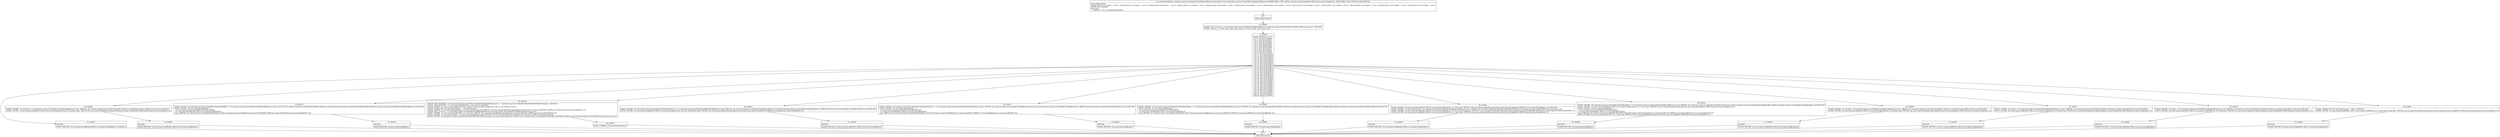 digraph "CFG forandroidx.emoji2.text.flatbuffer.FlexBuffers.Reference.toString(Ljava\/lang\/StringBuilder;)Ljava\/lang\/StringBuilder;" {
Node_29 [shape=record,label="{29\:\ ?|MTH_ENTER_BLOCK\l}"];
Node_31 [shape=record,label="{31\:\ 0x0000|0x0000: IGET  (r0 I:int) = (r3 I:androidx.emoji2.text.flatbuffer.FlexBuffers$Reference) androidx.emoji2.text.flatbuffer.FlexBuffers.Reference.type int  (LINE:580)\l0x0002: CONST  (r1 I:??[int, float, short, byte, char]) = (34 ??[int, float, short, byte, char]) \l}"];
Node_32 [shape=record,label="{32\:\ 0x0004|0x0004: SWITCH  (r0 I:??)\l case 0: goto B:56:0x0081\l case 1: goto B:54:0x0079\l case 2: goto B:52:0x0071\l case 3: goto B:50:0x0069\l case 4: goto B:48:0x005a\l case 5: goto B:46:0x004c\l case 6: goto B:54:0x0079\l case 7: goto B:52:0x0071\l case 8: goto B:50:0x0069\l case 9: goto B:44:0x0043\l case 10: goto B:42:0x003a\l case 11: goto B:40:0x0032\l case 12: goto B:40:0x0032\l case 13: goto B:40:0x0032\l case 14: goto B:40:0x0032\l case 15: goto B:40:0x0032\l case 16: goto B:38:0x0019\l case 17: goto B:38:0x0019\l case 18: goto B:38:0x0019\l case 19: goto B:38:0x0019\l case 20: goto B:38:0x0019\l case 21: goto B:38:0x0019\l case 22: goto B:38:0x0019\l case 23: goto B:38:0x0019\l case 24: goto B:38:0x0019\l case 25: goto B:36:0x0010\l case 26: goto B:34:0x0008\l case 27: goto B:33:0x0007\l case 28: goto B:33:0x0007\l case 29: goto B:33:0x0007\l case 30: goto B:33:0x0007\l case 31: goto B:33:0x0007\l case 32: goto B:33:0x0007\l case 33: goto B:33:0x0007\l case 34: goto B:33:0x0007\l case 35: goto B:33:0x0007\l case 36: goto B:40:0x0032\l default: goto B:33:0x0007 \l}"];
Node_33 [shape=record,label="{33\:\ 0x0007|RETURN\l|0x0007: RETURN  (r4 I:java.lang.StringBuilder A[D('sb' java.lang.StringBuilder)])  (LINE:623)\l}"];
Node_30 [shape=record,label="{30\:\ ?|MTH_EXIT_BLOCK\l}"];
Node_34 [shape=record,label="{34\:\ 0x0008|0x0008: INVOKE  (r0 I:boolean) = (r3 I:androidx.emoji2.text.flatbuffer.FlexBuffers$Reference) type: VIRTUAL call: androidx.emoji2.text.flatbuffer.FlexBuffers.Reference.asBoolean():boolean A[MD:():boolean (m)] (LINE:603)\l0x000c: INVOKE  (r4 I:java.lang.StringBuilder A[D('sb' java.lang.StringBuilder)]), (r0 I:boolean) type: VIRTUAL call: java.lang.StringBuilder.append(boolean):java.lang.StringBuilder A[MD:(boolean):java.lang.StringBuilder (c)]\l}"];
Node_35 [shape=record,label="{35\:\ 0x000f|RETURN\l|0x000f: RETURN  (r4 I:java.lang.StringBuilder A[D('sb' java.lang.StringBuilder)]) \l}"];
Node_36 [shape=record,label="{36\:\ 0x0010|0x0010: INVOKE  (r0 I:androidx.emoji2.text.flatbuffer.FlexBuffers$Blob) = (r3 I:androidx.emoji2.text.flatbuffer.FlexBuffers$Reference) type: VIRTUAL call: androidx.emoji2.text.flatbuffer.FlexBuffers.Reference.asBlob():androidx.emoji2.text.flatbuffer.FlexBuffers$Blob A[MD:():androidx.emoji2.text.flatbuffer.FlexBuffers$Blob (m)] (LINE:601)\l0x0014: INVOKE  (r0 I:java.lang.StringBuilder) = \l  (r0 I:androidx.emoji2.text.flatbuffer.FlexBuffers$Blob)\l  (r4 I:java.lang.StringBuilder A[D('sb' java.lang.StringBuilder)])\l type: VIRTUAL call: androidx.emoji2.text.flatbuffer.FlexBuffers.Blob.toString(java.lang.StringBuilder):java.lang.StringBuilder A[MD:(java.lang.StringBuilder):java.lang.StringBuilder (m)]\l}"];
Node_37 [shape=record,label="{37\:\ 0x0018|RETURN\l|0x0018: RETURN  (r0 I:java.lang.StringBuilder) \l}"];
Node_38 [shape=record,label="{38\:\ 0x0019|0x0019: NEW_INSTANCE  (r0 I:androidx.emoji2.text.flatbuffer.FlexBuffers$FlexBufferException) =  androidx.emoji2.text.flatbuffer.FlexBuffers$FlexBufferException  (LINE:621)\l0x001b: NEW_INSTANCE  (r1 I:java.lang.StringBuilder) =  java.lang.StringBuilder \l0x001d: INVOKE  (r1 I:java.lang.StringBuilder) type: DIRECT call: java.lang.StringBuilder.\<init\>():void A[MD:():void (c)]\l0x0020: CONST_STR  (r2 I:java.lang.String) =  \"not_implemented:\" \l0x0022: INVOKE  (r1 I:java.lang.StringBuilder), (r2 I:java.lang.String) type: VIRTUAL call: java.lang.StringBuilder.append(java.lang.String):java.lang.StringBuilder A[MD:(java.lang.String):java.lang.StringBuilder (c)]\l0x0025: IGET  (r2 I:int) = (r3 I:androidx.emoji2.text.flatbuffer.FlexBuffers$Reference) androidx.emoji2.text.flatbuffer.FlexBuffers.Reference.type int \l0x0027: INVOKE  (r1 I:java.lang.StringBuilder), (r2 I:int) type: VIRTUAL call: java.lang.StringBuilder.append(int):java.lang.StringBuilder A[MD:(int):java.lang.StringBuilder (c)]\l0x002a: INVOKE  (r1 I:java.lang.String) = (r1 I:java.lang.StringBuilder) type: VIRTUAL call: java.lang.StringBuilder.toString():java.lang.String A[MD:():java.lang.String (c)]\l0x002e: INVOKE  (r0 I:androidx.emoji2.text.flatbuffer.FlexBuffers$FlexBufferException), (r1 I:java.lang.String) type: DIRECT call: androidx.emoji2.text.flatbuffer.FlexBuffers.FlexBufferException.\<init\>(java.lang.String):void A[MD:(java.lang.String):void (m)]\l}"];
Node_39 [shape=record,label="{39\:\ 0x0031|0x0031: THROW  (r0 I:java.lang.Throwable) \l}"];
Node_40 [shape=record,label="{40\:\ 0x0032|0x0032: INVOKE  (r0 I:androidx.emoji2.text.flatbuffer.FlexBuffers$Vector) = (r3 I:androidx.emoji2.text.flatbuffer.FlexBuffers$Reference) type: VIRTUAL call: androidx.emoji2.text.flatbuffer.FlexBuffers.Reference.asVector():androidx.emoji2.text.flatbuffer.FlexBuffers$Vector A[MD:():androidx.emoji2.text.flatbuffer.FlexBuffers$Vector (m)] (LINE:610)\l0x0036: INVOKE  (r4 I:java.lang.StringBuilder A[D('sb' java.lang.StringBuilder)]), (r0 I:java.lang.Object) type: VIRTUAL call: java.lang.StringBuilder.append(java.lang.Object):java.lang.StringBuilder A[MD:(java.lang.Object):java.lang.StringBuilder (c)]\l}"];
Node_41 [shape=record,label="{41\:\ 0x0039|RETURN\l|0x0039: RETURN  (r4 I:java.lang.StringBuilder A[D('sb' java.lang.StringBuilder)]) \l}"];
Node_42 [shape=record,label="{42\:\ 0x003a|0x003a: INVOKE  (r0 I:androidx.emoji2.text.flatbuffer.FlexBuffers$Vector) = (r3 I:androidx.emoji2.text.flatbuffer.FlexBuffers$Reference) type: VIRTUAL call: androidx.emoji2.text.flatbuffer.FlexBuffers.Reference.asVector():androidx.emoji2.text.flatbuffer.FlexBuffers$Vector A[MD:():androidx.emoji2.text.flatbuffer.FlexBuffers$Vector (m)] (LINE:599)\l0x003e: INVOKE  (r0 I:java.lang.StringBuilder) = \l  (r0 I:androidx.emoji2.text.flatbuffer.FlexBuffers$Vector)\l  (r4 I:java.lang.StringBuilder A[D('sb' java.lang.StringBuilder)])\l type: VIRTUAL call: androidx.emoji2.text.flatbuffer.FlexBuffers.Vector.toString(java.lang.StringBuilder):java.lang.StringBuilder A[MD:(java.lang.StringBuilder):java.lang.StringBuilder (m)]\l}"];
Node_43 [shape=record,label="{43\:\ 0x0042|RETURN\l|0x0042: RETURN  (r0 I:java.lang.StringBuilder) \l}"];
Node_44 [shape=record,label="{44\:\ 0x0043|0x0043: INVOKE  (r0 I:androidx.emoji2.text.flatbuffer.FlexBuffers$Map) = (r3 I:androidx.emoji2.text.flatbuffer.FlexBuffers$Reference) type: VIRTUAL call: androidx.emoji2.text.flatbuffer.FlexBuffers.Reference.asMap():androidx.emoji2.text.flatbuffer.FlexBuffers$Map A[MD:():androidx.emoji2.text.flatbuffer.FlexBuffers$Map (m)] (LINE:597)\l0x0047: INVOKE  (r0 I:java.lang.StringBuilder) = \l  (r0 I:androidx.emoji2.text.flatbuffer.FlexBuffers$Map)\l  (r4 I:java.lang.StringBuilder A[D('sb' java.lang.StringBuilder)])\l type: VIRTUAL call: androidx.emoji2.text.flatbuffer.FlexBuffers.Map.toString(java.lang.StringBuilder):java.lang.StringBuilder A[MD:(java.lang.StringBuilder):java.lang.StringBuilder (m)]\l}"];
Node_45 [shape=record,label="{45\:\ 0x004b|RETURN\l|0x004b: RETURN  (r0 I:java.lang.StringBuilder) \l}"];
Node_46 [shape=record,label="{46\:\ 0x004c|0x004c: INVOKE  (r4 I:java.lang.StringBuilder A[D('sb' java.lang.StringBuilder)]), (r1 I:char) type: VIRTUAL call: java.lang.StringBuilder.append(char):java.lang.StringBuilder A[MD:(char):java.lang.StringBuilder (c)] (LINE:595)\l0x004f: INVOKE  (r0 I:java.lang.String) = (r3 I:androidx.emoji2.text.flatbuffer.FlexBuffers$Reference) type: VIRTUAL call: androidx.emoji2.text.flatbuffer.FlexBuffers.Reference.asString():java.lang.String A[MD:():java.lang.String (m)]\l0x0053: INVOKE  (r4 I:java.lang.StringBuilder A[D('sb' java.lang.StringBuilder)]), (r0 I:java.lang.String) type: VIRTUAL call: java.lang.StringBuilder.append(java.lang.String):java.lang.StringBuilder A[MD:(java.lang.String):java.lang.StringBuilder (c)]\l0x0056: INVOKE  (r4 I:java.lang.StringBuilder A[D('sb' java.lang.StringBuilder)]), (r1 I:char) type: VIRTUAL call: java.lang.StringBuilder.append(char):java.lang.StringBuilder A[MD:(char):java.lang.StringBuilder (c)]\l}"];
Node_47 [shape=record,label="{47\:\ 0x0059|RETURN\l|0x0059: RETURN  (r4 I:java.lang.StringBuilder A[D('sb' java.lang.StringBuilder)]) \l}"];
Node_48 [shape=record,label="{48\:\ 0x005a|0x005a: INVOKE  (r0 I:androidx.emoji2.text.flatbuffer.FlexBuffers$Key) = (r3 I:androidx.emoji2.text.flatbuffer.FlexBuffers$Reference) type: VIRTUAL call: androidx.emoji2.text.flatbuffer.FlexBuffers.Reference.asKey():androidx.emoji2.text.flatbuffer.FlexBuffers$Key A[MD:():androidx.emoji2.text.flatbuffer.FlexBuffers$Key (m)] (LINE:593)\l0x005e: INVOKE  (r4 I:java.lang.StringBuilder A[D('sb' java.lang.StringBuilder)]), (r1 I:char) type: VIRTUAL call: java.lang.StringBuilder.append(char):java.lang.StringBuilder A[MD:(char):java.lang.StringBuilder (c)]\l0x0061: INVOKE  (r0 I:java.lang.StringBuilder) = \l  (r0 I:androidx.emoji2.text.flatbuffer.FlexBuffers$Key)\l  (r4 I:java.lang.StringBuilder A[D('sb' java.lang.StringBuilder)])\l type: VIRTUAL call: androidx.emoji2.text.flatbuffer.FlexBuffers.Key.toString(java.lang.StringBuilder):java.lang.StringBuilder A[MD:(java.lang.StringBuilder):java.lang.StringBuilder (m)]\l0x0065: INVOKE  (r0 I:java.lang.StringBuilder), (r1 I:char) type: VIRTUAL call: java.lang.StringBuilder.append(char):java.lang.StringBuilder A[MD:(char):java.lang.StringBuilder (c)]\l}"];
Node_49 [shape=record,label="{49\:\ 0x0068|RETURN\l|0x0068: RETURN  (r0 I:java.lang.StringBuilder) \l}"];
Node_50 [shape=record,label="{50\:\ 0x0069|0x0069: INVOKE  (r0 I:double) = (r3 I:androidx.emoji2.text.flatbuffer.FlexBuffers$Reference) type: VIRTUAL call: androidx.emoji2.text.flatbuffer.FlexBuffers.Reference.asFloat():double A[MD:():double (m)] (LINE:591)\l0x006d: INVOKE  (r4 I:java.lang.StringBuilder A[D('sb' java.lang.StringBuilder)]), (r0 I:double) type: VIRTUAL call: java.lang.StringBuilder.append(double):java.lang.StringBuilder A[MD:(double):java.lang.StringBuilder (c)]\l}"];
Node_51 [shape=record,label="{51\:\ 0x0070|RETURN\l|0x0070: RETURN  (r4 I:java.lang.StringBuilder A[D('sb' java.lang.StringBuilder)]) \l}"];
Node_52 [shape=record,label="{52\:\ 0x0071|0x0071: INVOKE  (r0 I:long) = (r3 I:androidx.emoji2.text.flatbuffer.FlexBuffers$Reference) type: VIRTUAL call: androidx.emoji2.text.flatbuffer.FlexBuffers.Reference.asUInt():long A[MD:():long (m)] (LINE:588)\l0x0075: INVOKE  (r4 I:java.lang.StringBuilder A[D('sb' java.lang.StringBuilder)]), (r0 I:long) type: VIRTUAL call: java.lang.StringBuilder.append(long):java.lang.StringBuilder A[MD:(long):java.lang.StringBuilder (c)]\l}"];
Node_53 [shape=record,label="{53\:\ 0x0078|RETURN\l|0x0078: RETURN  (r4 I:java.lang.StringBuilder A[D('sb' java.lang.StringBuilder)]) \l}"];
Node_54 [shape=record,label="{54\:\ 0x0079|0x0079: INVOKE  (r0 I:long) = (r3 I:androidx.emoji2.text.flatbuffer.FlexBuffers$Reference) type: VIRTUAL call: androidx.emoji2.text.flatbuffer.FlexBuffers.Reference.asLong():long A[MD:():long (m)] (LINE:585)\l0x007d: INVOKE  (r4 I:java.lang.StringBuilder A[D('sb' java.lang.StringBuilder)]), (r0 I:long) type: VIRTUAL call: java.lang.StringBuilder.append(long):java.lang.StringBuilder A[MD:(long):java.lang.StringBuilder (c)]\l}"];
Node_55 [shape=record,label="{55\:\ 0x0080|RETURN\l|0x0080: RETURN  (r4 I:java.lang.StringBuilder A[D('sb' java.lang.StringBuilder)]) \l}"];
Node_56 [shape=record,label="{56\:\ 0x0081|0x0081: CONST_STR  (r0 I:java.lang.String) =  \"null\"  (LINE:582)\l0x0083: INVOKE  (r4 I:java.lang.StringBuilder A[D('sb' java.lang.StringBuilder)]), (r0 I:java.lang.String) type: VIRTUAL call: java.lang.StringBuilder.append(java.lang.String):java.lang.StringBuilder A[MD:(java.lang.String):java.lang.StringBuilder (c)]\l}"];
Node_57 [shape=record,label="{57\:\ 0x0086|RETURN\l|0x0086: RETURN  (r4 I:java.lang.StringBuilder A[D('sb' java.lang.StringBuilder)]) \l}"];
MethodNode[shape=record,label="{java.lang.StringBuilder androidx.emoji2.text.flatbuffer.FlexBuffers.Reference.toString((r3 'this' I:androidx.emoji2.text.flatbuffer.FlexBuffers$Reference A[IMMUTABLE_TYPE, THIS]), (r4 I:java.lang.StringBuilder A[D('sb' java.lang.StringBuilder), IMMUTABLE_TYPE, METHOD_ARGUMENT]))  | USE_LINES_HINTS\lCROSS_EDGE: B:35:0x000f \-\> B:30:?, CROSS_EDGE: B:37:0x0018 \-\> B:30:?, CROSS_EDGE: B:39:0x0031 \-\> B:30:?, CROSS_EDGE: B:41:0x0039 \-\> B:30:?, CROSS_EDGE: B:43:0x0042 \-\> B:30:?, CROSS_EDGE: B:45:0x004b \-\> B:30:?, CROSS_EDGE: B:47:0x0059 \-\> B:30:?, CROSS_EDGE: B:49:0x0068 \-\> B:30:?, CROSS_EDGE: B:51:0x0070 \-\> B:30:?, CROSS_EDGE: B:53:0x0078 \-\> B:30:?, CROSS_EDGE: B:55:0x0080 \-\> B:30:?, CROSS_EDGE: B:57:0x0086 \-\> B:30:?\lINLINE_NOT_NEEDED\lDebug Info:\l  \-1 \-0x00d5: r4 'sb' Ljava\/lang\/StringBuilder;\l}"];
MethodNode -> Node_29;Node_29 -> Node_31;
Node_31 -> Node_32;
Node_32 -> Node_33;
Node_32 -> Node_34;
Node_32 -> Node_36;
Node_32 -> Node_38;
Node_32 -> Node_40;
Node_32 -> Node_42;
Node_32 -> Node_44;
Node_32 -> Node_46;
Node_32 -> Node_48;
Node_32 -> Node_50;
Node_32 -> Node_52;
Node_32 -> Node_54;
Node_32 -> Node_56;
Node_33 -> Node_30;
Node_34 -> Node_35;
Node_35 -> Node_30;
Node_36 -> Node_37;
Node_37 -> Node_30;
Node_38 -> Node_39;
Node_39 -> Node_30;
Node_40 -> Node_41;
Node_41 -> Node_30;
Node_42 -> Node_43;
Node_43 -> Node_30;
Node_44 -> Node_45;
Node_45 -> Node_30;
Node_46 -> Node_47;
Node_47 -> Node_30;
Node_48 -> Node_49;
Node_49 -> Node_30;
Node_50 -> Node_51;
Node_51 -> Node_30;
Node_52 -> Node_53;
Node_53 -> Node_30;
Node_54 -> Node_55;
Node_55 -> Node_30;
Node_56 -> Node_57;
Node_57 -> Node_30;
}

